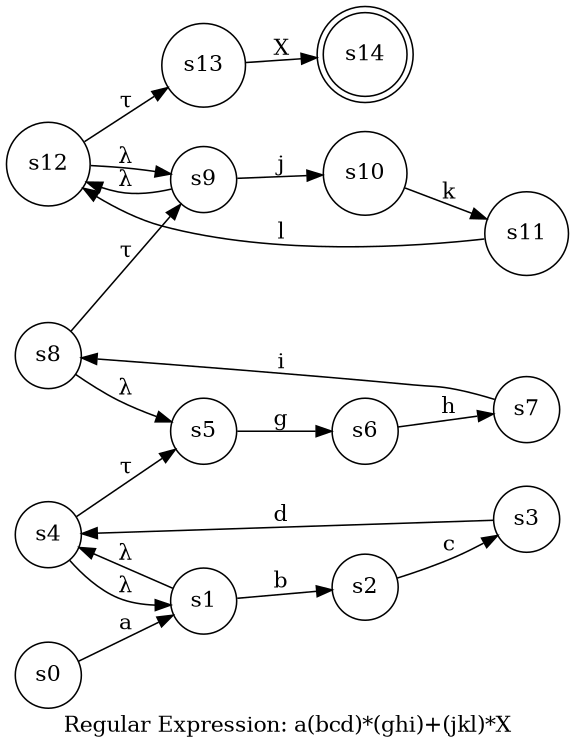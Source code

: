 digraph finite_state_machine {
	label="Regular Expression: a(bcd)*(ghi)+(jkl)*X";
	rankdir=LR;
	size="8,5"
	node [shape = doublecircle]; s14;
	node [shape = circle];
	s0 -> s1 [ label = "a" ];
	s1 -> s2 [ label = "b" ];
	s1 -> s4 [ label = "λ" ];
	s2 -> s3 [ label = "c" ];
	s3 -> s4 [ label = "d" ];
	s4 -> s1 [ label = "λ" ];
	s4 -> s5 [ label = "τ" ];
	s5 -> s6 [ label = "g" ];
	s6 -> s7 [ label = "h" ];
	s7 -> s8 [ label = "i" ];
	s8 -> s5 [ label = "λ" ];
	s8 -> s9 [ label = "τ" ];
	s9 -> s10 [ label = "j" ];
	s9 -> s12 [ label = "λ" ];
	s10 -> s11 [ label = "k" ];
	s11 -> s12 [ label = "l" ];
	s12 -> s9 [ label = "λ" ];
	s12 -> s13 [ label = "τ" ];
	s13 -> s14 [ label = "X" ];
}
